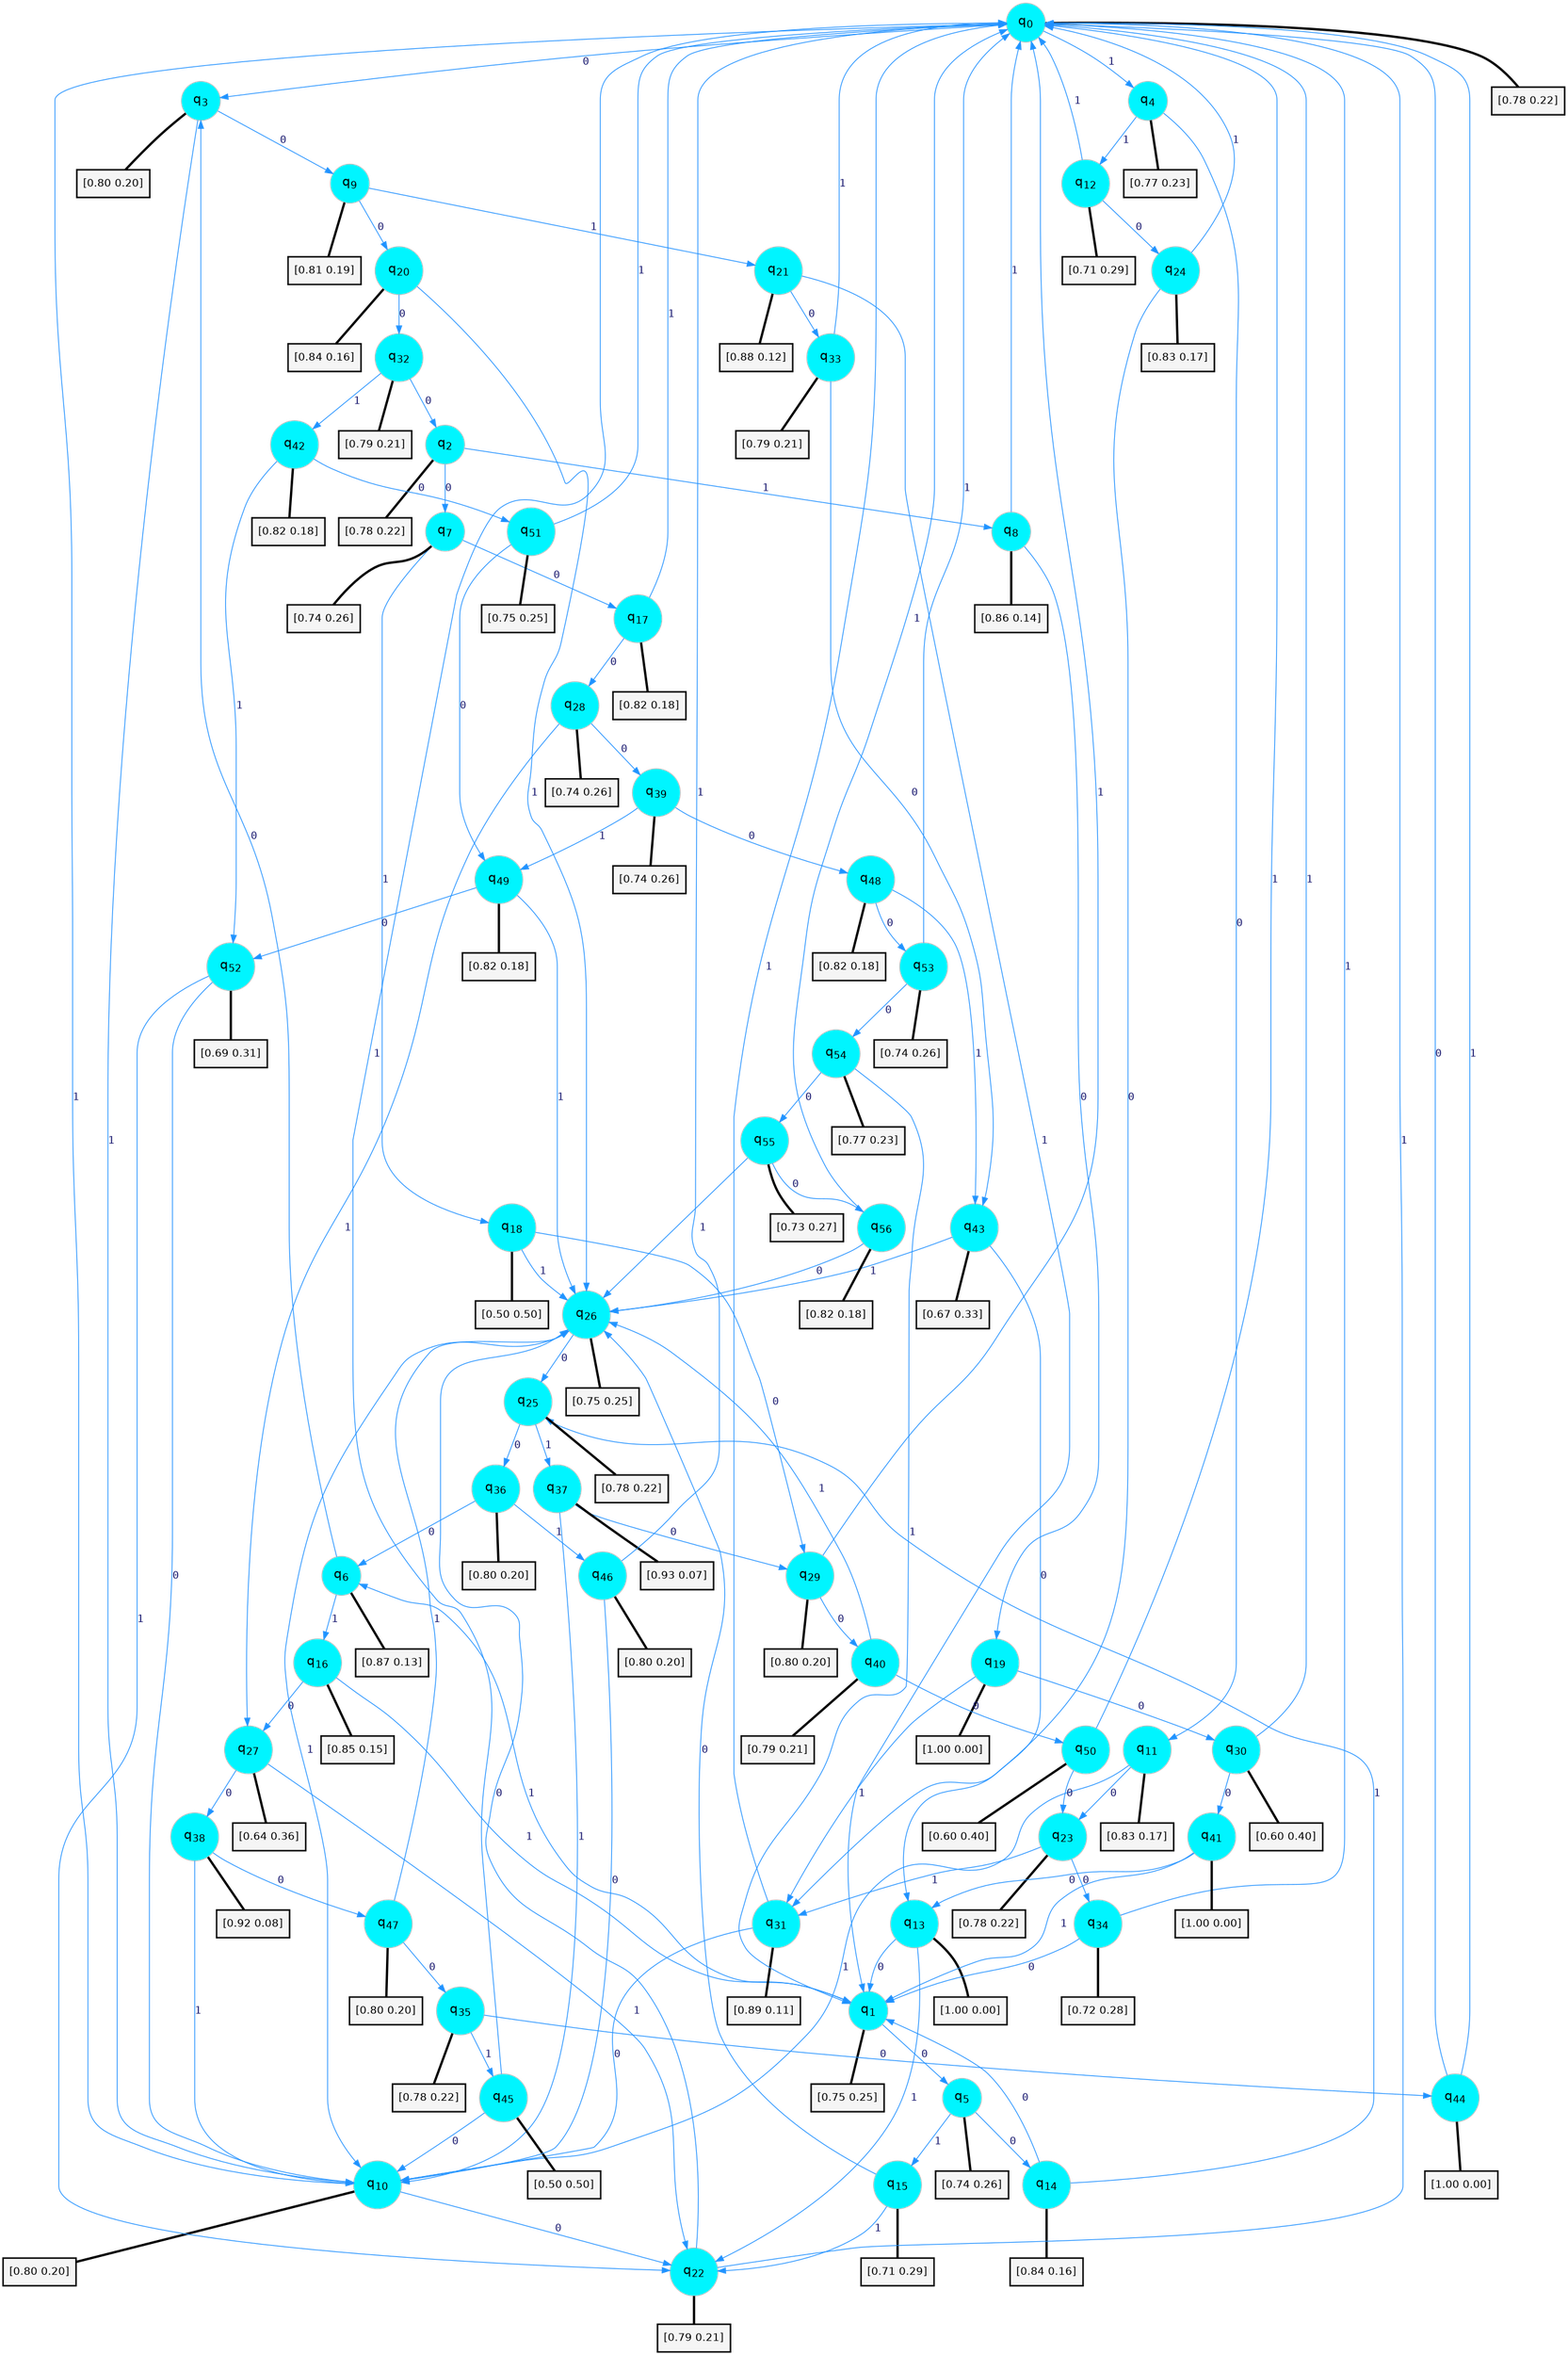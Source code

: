 digraph G {
graph [
bgcolor=transparent, dpi=300, rankdir=TD, size="40,25"];
node [
color=gray, fillcolor=turquoise1, fontcolor=black, fontname=Helvetica, fontsize=16, fontweight=bold, shape=circle, style=filled];
edge [
arrowsize=1, color=dodgerblue1, fontcolor=midnightblue, fontname=courier, fontweight=bold, penwidth=1, style=solid, weight=20];
0[label=<q<SUB>0</SUB>>];
1[label=<q<SUB>1</SUB>>];
2[label=<q<SUB>2</SUB>>];
3[label=<q<SUB>3</SUB>>];
4[label=<q<SUB>4</SUB>>];
5[label=<q<SUB>5</SUB>>];
6[label=<q<SUB>6</SUB>>];
7[label=<q<SUB>7</SUB>>];
8[label=<q<SUB>8</SUB>>];
9[label=<q<SUB>9</SUB>>];
10[label=<q<SUB>10</SUB>>];
11[label=<q<SUB>11</SUB>>];
12[label=<q<SUB>12</SUB>>];
13[label=<q<SUB>13</SUB>>];
14[label=<q<SUB>14</SUB>>];
15[label=<q<SUB>15</SUB>>];
16[label=<q<SUB>16</SUB>>];
17[label=<q<SUB>17</SUB>>];
18[label=<q<SUB>18</SUB>>];
19[label=<q<SUB>19</SUB>>];
20[label=<q<SUB>20</SUB>>];
21[label=<q<SUB>21</SUB>>];
22[label=<q<SUB>22</SUB>>];
23[label=<q<SUB>23</SUB>>];
24[label=<q<SUB>24</SUB>>];
25[label=<q<SUB>25</SUB>>];
26[label=<q<SUB>26</SUB>>];
27[label=<q<SUB>27</SUB>>];
28[label=<q<SUB>28</SUB>>];
29[label=<q<SUB>29</SUB>>];
30[label=<q<SUB>30</SUB>>];
31[label=<q<SUB>31</SUB>>];
32[label=<q<SUB>32</SUB>>];
33[label=<q<SUB>33</SUB>>];
34[label=<q<SUB>34</SUB>>];
35[label=<q<SUB>35</SUB>>];
36[label=<q<SUB>36</SUB>>];
37[label=<q<SUB>37</SUB>>];
38[label=<q<SUB>38</SUB>>];
39[label=<q<SUB>39</SUB>>];
40[label=<q<SUB>40</SUB>>];
41[label=<q<SUB>41</SUB>>];
42[label=<q<SUB>42</SUB>>];
43[label=<q<SUB>43</SUB>>];
44[label=<q<SUB>44</SUB>>];
45[label=<q<SUB>45</SUB>>];
46[label=<q<SUB>46</SUB>>];
47[label=<q<SUB>47</SUB>>];
48[label=<q<SUB>48</SUB>>];
49[label=<q<SUB>49</SUB>>];
50[label=<q<SUB>50</SUB>>];
51[label=<q<SUB>51</SUB>>];
52[label=<q<SUB>52</SUB>>];
53[label=<q<SUB>53</SUB>>];
54[label=<q<SUB>54</SUB>>];
55[label=<q<SUB>55</SUB>>];
56[label=<q<SUB>56</SUB>>];
57[label="[0.78 0.22]", shape=box,fontcolor=black, fontname=Helvetica, fontsize=14, penwidth=2, fillcolor=whitesmoke,color=black];
58[label="[0.75 0.25]", shape=box,fontcolor=black, fontname=Helvetica, fontsize=14, penwidth=2, fillcolor=whitesmoke,color=black];
59[label="[0.78 0.22]", shape=box,fontcolor=black, fontname=Helvetica, fontsize=14, penwidth=2, fillcolor=whitesmoke,color=black];
60[label="[0.80 0.20]", shape=box,fontcolor=black, fontname=Helvetica, fontsize=14, penwidth=2, fillcolor=whitesmoke,color=black];
61[label="[0.77 0.23]", shape=box,fontcolor=black, fontname=Helvetica, fontsize=14, penwidth=2, fillcolor=whitesmoke,color=black];
62[label="[0.74 0.26]", shape=box,fontcolor=black, fontname=Helvetica, fontsize=14, penwidth=2, fillcolor=whitesmoke,color=black];
63[label="[0.87 0.13]", shape=box,fontcolor=black, fontname=Helvetica, fontsize=14, penwidth=2, fillcolor=whitesmoke,color=black];
64[label="[0.74 0.26]", shape=box,fontcolor=black, fontname=Helvetica, fontsize=14, penwidth=2, fillcolor=whitesmoke,color=black];
65[label="[0.86 0.14]", shape=box,fontcolor=black, fontname=Helvetica, fontsize=14, penwidth=2, fillcolor=whitesmoke,color=black];
66[label="[0.81 0.19]", shape=box,fontcolor=black, fontname=Helvetica, fontsize=14, penwidth=2, fillcolor=whitesmoke,color=black];
67[label="[0.80 0.20]", shape=box,fontcolor=black, fontname=Helvetica, fontsize=14, penwidth=2, fillcolor=whitesmoke,color=black];
68[label="[0.83 0.17]", shape=box,fontcolor=black, fontname=Helvetica, fontsize=14, penwidth=2, fillcolor=whitesmoke,color=black];
69[label="[0.71 0.29]", shape=box,fontcolor=black, fontname=Helvetica, fontsize=14, penwidth=2, fillcolor=whitesmoke,color=black];
70[label="[1.00 0.00]", shape=box,fontcolor=black, fontname=Helvetica, fontsize=14, penwidth=2, fillcolor=whitesmoke,color=black];
71[label="[0.84 0.16]", shape=box,fontcolor=black, fontname=Helvetica, fontsize=14, penwidth=2, fillcolor=whitesmoke,color=black];
72[label="[0.71 0.29]", shape=box,fontcolor=black, fontname=Helvetica, fontsize=14, penwidth=2, fillcolor=whitesmoke,color=black];
73[label="[0.85 0.15]", shape=box,fontcolor=black, fontname=Helvetica, fontsize=14, penwidth=2, fillcolor=whitesmoke,color=black];
74[label="[0.82 0.18]", shape=box,fontcolor=black, fontname=Helvetica, fontsize=14, penwidth=2, fillcolor=whitesmoke,color=black];
75[label="[0.50 0.50]", shape=box,fontcolor=black, fontname=Helvetica, fontsize=14, penwidth=2, fillcolor=whitesmoke,color=black];
76[label="[1.00 0.00]", shape=box,fontcolor=black, fontname=Helvetica, fontsize=14, penwidth=2, fillcolor=whitesmoke,color=black];
77[label="[0.84 0.16]", shape=box,fontcolor=black, fontname=Helvetica, fontsize=14, penwidth=2, fillcolor=whitesmoke,color=black];
78[label="[0.88 0.12]", shape=box,fontcolor=black, fontname=Helvetica, fontsize=14, penwidth=2, fillcolor=whitesmoke,color=black];
79[label="[0.79 0.21]", shape=box,fontcolor=black, fontname=Helvetica, fontsize=14, penwidth=2, fillcolor=whitesmoke,color=black];
80[label="[0.78 0.22]", shape=box,fontcolor=black, fontname=Helvetica, fontsize=14, penwidth=2, fillcolor=whitesmoke,color=black];
81[label="[0.83 0.17]", shape=box,fontcolor=black, fontname=Helvetica, fontsize=14, penwidth=2, fillcolor=whitesmoke,color=black];
82[label="[0.78 0.22]", shape=box,fontcolor=black, fontname=Helvetica, fontsize=14, penwidth=2, fillcolor=whitesmoke,color=black];
83[label="[0.75 0.25]", shape=box,fontcolor=black, fontname=Helvetica, fontsize=14, penwidth=2, fillcolor=whitesmoke,color=black];
84[label="[0.64 0.36]", shape=box,fontcolor=black, fontname=Helvetica, fontsize=14, penwidth=2, fillcolor=whitesmoke,color=black];
85[label="[0.74 0.26]", shape=box,fontcolor=black, fontname=Helvetica, fontsize=14, penwidth=2, fillcolor=whitesmoke,color=black];
86[label="[0.80 0.20]", shape=box,fontcolor=black, fontname=Helvetica, fontsize=14, penwidth=2, fillcolor=whitesmoke,color=black];
87[label="[0.60 0.40]", shape=box,fontcolor=black, fontname=Helvetica, fontsize=14, penwidth=2, fillcolor=whitesmoke,color=black];
88[label="[0.89 0.11]", shape=box,fontcolor=black, fontname=Helvetica, fontsize=14, penwidth=2, fillcolor=whitesmoke,color=black];
89[label="[0.79 0.21]", shape=box,fontcolor=black, fontname=Helvetica, fontsize=14, penwidth=2, fillcolor=whitesmoke,color=black];
90[label="[0.79 0.21]", shape=box,fontcolor=black, fontname=Helvetica, fontsize=14, penwidth=2, fillcolor=whitesmoke,color=black];
91[label="[0.72 0.28]", shape=box,fontcolor=black, fontname=Helvetica, fontsize=14, penwidth=2, fillcolor=whitesmoke,color=black];
92[label="[0.78 0.22]", shape=box,fontcolor=black, fontname=Helvetica, fontsize=14, penwidth=2, fillcolor=whitesmoke,color=black];
93[label="[0.80 0.20]", shape=box,fontcolor=black, fontname=Helvetica, fontsize=14, penwidth=2, fillcolor=whitesmoke,color=black];
94[label="[0.93 0.07]", shape=box,fontcolor=black, fontname=Helvetica, fontsize=14, penwidth=2, fillcolor=whitesmoke,color=black];
95[label="[0.92 0.08]", shape=box,fontcolor=black, fontname=Helvetica, fontsize=14, penwidth=2, fillcolor=whitesmoke,color=black];
96[label="[0.74 0.26]", shape=box,fontcolor=black, fontname=Helvetica, fontsize=14, penwidth=2, fillcolor=whitesmoke,color=black];
97[label="[0.79 0.21]", shape=box,fontcolor=black, fontname=Helvetica, fontsize=14, penwidth=2, fillcolor=whitesmoke,color=black];
98[label="[1.00 0.00]", shape=box,fontcolor=black, fontname=Helvetica, fontsize=14, penwidth=2, fillcolor=whitesmoke,color=black];
99[label="[0.82 0.18]", shape=box,fontcolor=black, fontname=Helvetica, fontsize=14, penwidth=2, fillcolor=whitesmoke,color=black];
100[label="[0.67 0.33]", shape=box,fontcolor=black, fontname=Helvetica, fontsize=14, penwidth=2, fillcolor=whitesmoke,color=black];
101[label="[1.00 0.00]", shape=box,fontcolor=black, fontname=Helvetica, fontsize=14, penwidth=2, fillcolor=whitesmoke,color=black];
102[label="[0.50 0.50]", shape=box,fontcolor=black, fontname=Helvetica, fontsize=14, penwidth=2, fillcolor=whitesmoke,color=black];
103[label="[0.80 0.20]", shape=box,fontcolor=black, fontname=Helvetica, fontsize=14, penwidth=2, fillcolor=whitesmoke,color=black];
104[label="[0.80 0.20]", shape=box,fontcolor=black, fontname=Helvetica, fontsize=14, penwidth=2, fillcolor=whitesmoke,color=black];
105[label="[0.82 0.18]", shape=box,fontcolor=black, fontname=Helvetica, fontsize=14, penwidth=2, fillcolor=whitesmoke,color=black];
106[label="[0.82 0.18]", shape=box,fontcolor=black, fontname=Helvetica, fontsize=14, penwidth=2, fillcolor=whitesmoke,color=black];
107[label="[0.60 0.40]", shape=box,fontcolor=black, fontname=Helvetica, fontsize=14, penwidth=2, fillcolor=whitesmoke,color=black];
108[label="[0.75 0.25]", shape=box,fontcolor=black, fontname=Helvetica, fontsize=14, penwidth=2, fillcolor=whitesmoke,color=black];
109[label="[0.69 0.31]", shape=box,fontcolor=black, fontname=Helvetica, fontsize=14, penwidth=2, fillcolor=whitesmoke,color=black];
110[label="[0.74 0.26]", shape=box,fontcolor=black, fontname=Helvetica, fontsize=14, penwidth=2, fillcolor=whitesmoke,color=black];
111[label="[0.77 0.23]", shape=box,fontcolor=black, fontname=Helvetica, fontsize=14, penwidth=2, fillcolor=whitesmoke,color=black];
112[label="[0.73 0.27]", shape=box,fontcolor=black, fontname=Helvetica, fontsize=14, penwidth=2, fillcolor=whitesmoke,color=black];
113[label="[0.82 0.18]", shape=box,fontcolor=black, fontname=Helvetica, fontsize=14, penwidth=2, fillcolor=whitesmoke,color=black];
0->3 [label=0];
0->4 [label=1];
0->57 [arrowhead=none, penwidth=3,color=black];
1->5 [label=0];
1->6 [label=1];
1->58 [arrowhead=none, penwidth=3,color=black];
2->7 [label=0];
2->8 [label=1];
2->59 [arrowhead=none, penwidth=3,color=black];
3->9 [label=0];
3->10 [label=1];
3->60 [arrowhead=none, penwidth=3,color=black];
4->11 [label=0];
4->12 [label=1];
4->61 [arrowhead=none, penwidth=3,color=black];
5->14 [label=0];
5->15 [label=1];
5->62 [arrowhead=none, penwidth=3,color=black];
6->3 [label=0];
6->16 [label=1];
6->63 [arrowhead=none, penwidth=3,color=black];
7->17 [label=0];
7->18 [label=1];
7->64 [arrowhead=none, penwidth=3,color=black];
8->19 [label=0];
8->0 [label=1];
8->65 [arrowhead=none, penwidth=3,color=black];
9->20 [label=0];
9->21 [label=1];
9->66 [arrowhead=none, penwidth=3,color=black];
10->22 [label=0];
10->0 [label=1];
10->67 [arrowhead=none, penwidth=3,color=black];
11->23 [label=0];
11->10 [label=1];
11->68 [arrowhead=none, penwidth=3,color=black];
12->24 [label=0];
12->0 [label=1];
12->69 [arrowhead=none, penwidth=3,color=black];
13->1 [label=0];
13->22 [label=1];
13->70 [arrowhead=none, penwidth=3,color=black];
14->1 [label=0];
14->25 [label=1];
14->71 [arrowhead=none, penwidth=3,color=black];
15->26 [label=0];
15->22 [label=1];
15->72 [arrowhead=none, penwidth=3,color=black];
16->27 [label=0];
16->1 [label=1];
16->73 [arrowhead=none, penwidth=3,color=black];
17->28 [label=0];
17->0 [label=1];
17->74 [arrowhead=none, penwidth=3,color=black];
18->29 [label=0];
18->26 [label=1];
18->75 [arrowhead=none, penwidth=3,color=black];
19->30 [label=0];
19->31 [label=1];
19->76 [arrowhead=none, penwidth=3,color=black];
20->32 [label=0];
20->26 [label=1];
20->77 [arrowhead=none, penwidth=3,color=black];
21->33 [label=0];
21->1 [label=1];
21->78 [arrowhead=none, penwidth=3,color=black];
22->26 [label=0];
22->0 [label=1];
22->79 [arrowhead=none, penwidth=3,color=black];
23->34 [label=0];
23->31 [label=1];
23->80 [arrowhead=none, penwidth=3,color=black];
24->31 [label=0];
24->0 [label=1];
24->81 [arrowhead=none, penwidth=3,color=black];
25->36 [label=0];
25->37 [label=1];
25->82 [arrowhead=none, penwidth=3,color=black];
26->25 [label=0];
26->10 [label=1];
26->83 [arrowhead=none, penwidth=3,color=black];
27->38 [label=0];
27->22 [label=1];
27->84 [arrowhead=none, penwidth=3,color=black];
28->39 [label=0];
28->27 [label=1];
28->85 [arrowhead=none, penwidth=3,color=black];
29->40 [label=0];
29->0 [label=1];
29->86 [arrowhead=none, penwidth=3,color=black];
30->41 [label=0];
30->0 [label=1];
30->87 [arrowhead=none, penwidth=3,color=black];
31->10 [label=0];
31->0 [label=1];
31->88 [arrowhead=none, penwidth=3,color=black];
32->2 [label=0];
32->42 [label=1];
32->89 [arrowhead=none, penwidth=3,color=black];
33->43 [label=0];
33->0 [label=1];
33->90 [arrowhead=none, penwidth=3,color=black];
34->1 [label=0];
34->0 [label=1];
34->91 [arrowhead=none, penwidth=3,color=black];
35->44 [label=0];
35->45 [label=1];
35->92 [arrowhead=none, penwidth=3,color=black];
36->6 [label=0];
36->46 [label=1];
36->93 [arrowhead=none, penwidth=3,color=black];
37->29 [label=0];
37->10 [label=1];
37->94 [arrowhead=none, penwidth=3,color=black];
38->47 [label=0];
38->10 [label=1];
38->95 [arrowhead=none, penwidth=3,color=black];
39->48 [label=0];
39->49 [label=1];
39->96 [arrowhead=none, penwidth=3,color=black];
40->50 [label=0];
40->26 [label=1];
40->97 [arrowhead=none, penwidth=3,color=black];
41->13 [label=0];
41->1 [label=1];
41->98 [arrowhead=none, penwidth=3,color=black];
42->51 [label=0];
42->52 [label=1];
42->99 [arrowhead=none, penwidth=3,color=black];
43->13 [label=0];
43->26 [label=1];
43->100 [arrowhead=none, penwidth=3,color=black];
44->0 [label=0];
44->0 [label=1];
44->101 [arrowhead=none, penwidth=3,color=black];
45->10 [label=0];
45->0 [label=1];
45->102 [arrowhead=none, penwidth=3,color=black];
46->10 [label=0];
46->0 [label=1];
46->103 [arrowhead=none, penwidth=3,color=black];
47->35 [label=0];
47->26 [label=1];
47->104 [arrowhead=none, penwidth=3,color=black];
48->53 [label=0];
48->43 [label=1];
48->105 [arrowhead=none, penwidth=3,color=black];
49->52 [label=0];
49->26 [label=1];
49->106 [arrowhead=none, penwidth=3,color=black];
50->23 [label=0];
50->0 [label=1];
50->107 [arrowhead=none, penwidth=3,color=black];
51->49 [label=0];
51->0 [label=1];
51->108 [arrowhead=none, penwidth=3,color=black];
52->10 [label=0];
52->22 [label=1];
52->109 [arrowhead=none, penwidth=3,color=black];
53->54 [label=0];
53->0 [label=1];
53->110 [arrowhead=none, penwidth=3,color=black];
54->55 [label=0];
54->1 [label=1];
54->111 [arrowhead=none, penwidth=3,color=black];
55->56 [label=0];
55->26 [label=1];
55->112 [arrowhead=none, penwidth=3,color=black];
56->26 [label=0];
56->0 [label=1];
56->113 [arrowhead=none, penwidth=3,color=black];
}
